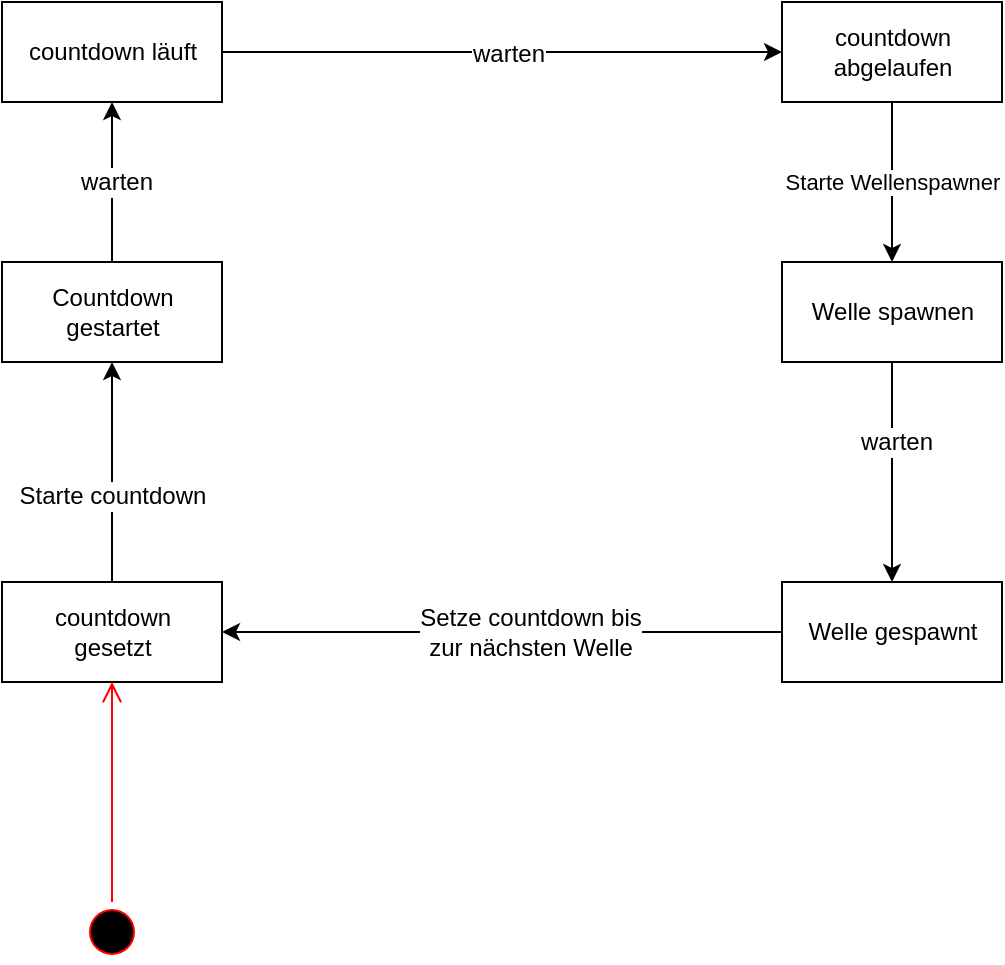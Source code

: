 <mxfile version="12.7.9" type="device"><diagram id="-EB-b1iXf2drcW6E3veq" name="Page-1"><mxGraphModel dx="946" dy="644" grid="1" gridSize="10" guides="1" tooltips="1" connect="1" arrows="1" fold="1" page="1" pageScale="1" pageWidth="850" pageHeight="1100" math="0" shadow="0"><root><mxCell id="0"/><mxCell id="1" parent="0"/><mxCell id="vy8WR2xk0NWzhAgN0jrl-4" value="" style="edgeStyle=orthogonalEdgeStyle;rounded=0;orthogonalLoop=1;jettySize=auto;html=1;" edge="1" parent="1" source="vy8WR2xk0NWzhAgN0jrl-2" target="vy8WR2xk0NWzhAgN0jrl-3"><mxGeometry relative="1" as="geometry"/></mxCell><mxCell id="vy8WR2xk0NWzhAgN0jrl-15" value="warten" style="text;html=1;align=center;verticalAlign=middle;resizable=0;points=[];labelBackgroundColor=#ffffff;" vertex="1" connectable="0" parent="vy8WR2xk0NWzhAgN0jrl-4"><mxGeometry x="0.021" y="-1" relative="1" as="geometry"><mxPoint as="offset"/></mxGeometry></mxCell><mxCell id="vy8WR2xk0NWzhAgN0jrl-2" value="countdown läuft" style="html=1;" vertex="1" parent="1"><mxGeometry x="140" y="60" width="110" height="50" as="geometry"/></mxCell><mxCell id="vy8WR2xk0NWzhAgN0jrl-6" value="Starte Wellenspawner" style="edgeStyle=orthogonalEdgeStyle;rounded=0;orthogonalLoop=1;jettySize=auto;html=1;" edge="1" parent="1" source="vy8WR2xk0NWzhAgN0jrl-3" target="vy8WR2xk0NWzhAgN0jrl-5"><mxGeometry relative="1" as="geometry"/></mxCell><mxCell id="vy8WR2xk0NWzhAgN0jrl-3" value="countdown&lt;br&gt;abgelaufen" style="html=1;" vertex="1" parent="1"><mxGeometry x="530" y="60" width="110" height="50" as="geometry"/></mxCell><mxCell id="vy8WR2xk0NWzhAgN0jrl-10" value="" style="edgeStyle=orthogonalEdgeStyle;rounded=0;orthogonalLoop=1;jettySize=auto;html=1;" edge="1" parent="1" source="vy8WR2xk0NWzhAgN0jrl-5" target="vy8WR2xk0NWzhAgN0jrl-9"><mxGeometry relative="1" as="geometry"><Array as="points"><mxPoint x="585" y="375"/></Array></mxGeometry></mxCell><mxCell id="vy8WR2xk0NWzhAgN0jrl-18" value="warten" style="text;html=1;align=center;verticalAlign=middle;resizable=0;points=[];labelBackgroundColor=#ffffff;" vertex="1" connectable="0" parent="vy8WR2xk0NWzhAgN0jrl-10"><mxGeometry x="-0.273" y="2" relative="1" as="geometry"><mxPoint as="offset"/></mxGeometry></mxCell><mxCell id="vy8WR2xk0NWzhAgN0jrl-5" value="Welle spawnen" style="html=1;" vertex="1" parent="1"><mxGeometry x="530" y="190" width="110" height="50" as="geometry"/></mxCell><mxCell id="vy8WR2xk0NWzhAgN0jrl-12" value="" style="edgeStyle=orthogonalEdgeStyle;rounded=0;orthogonalLoop=1;jettySize=auto;html=1;" edge="1" parent="1" source="vy8WR2xk0NWzhAgN0jrl-9" target="vy8WR2xk0NWzhAgN0jrl-14"><mxGeometry relative="1" as="geometry"><Array as="points"><mxPoint x="200" y="375"/><mxPoint x="200" y="375"/></Array></mxGeometry></mxCell><mxCell id="vy8WR2xk0NWzhAgN0jrl-19" value="Setze countdown bis&lt;br&gt;zur nächsten Welle" style="text;html=1;align=center;verticalAlign=middle;resizable=0;points=[];labelBackgroundColor=#ffffff;" vertex="1" connectable="0" parent="vy8WR2xk0NWzhAgN0jrl-12"><mxGeometry x="-0.125" y="-44" relative="1" as="geometry"><mxPoint x="-4" y="44" as="offset"/></mxGeometry></mxCell><mxCell id="vy8WR2xk0NWzhAgN0jrl-9" value="Welle gespawnt" style="html=1;" vertex="1" parent="1"><mxGeometry x="530" y="350" width="110" height="50" as="geometry"/></mxCell><mxCell id="vy8WR2xk0NWzhAgN0jrl-13" style="edgeStyle=orthogonalEdgeStyle;rounded=0;orthogonalLoop=1;jettySize=auto;html=1;" edge="1" parent="1" source="vy8WR2xk0NWzhAgN0jrl-11" target="vy8WR2xk0NWzhAgN0jrl-2"><mxGeometry relative="1" as="geometry"/></mxCell><mxCell id="vy8WR2xk0NWzhAgN0jrl-22" value="warten" style="text;html=1;align=center;verticalAlign=middle;resizable=0;points=[];labelBackgroundColor=#ffffff;" vertex="1" connectable="0" parent="vy8WR2xk0NWzhAgN0jrl-13"><mxGeometry y="-2" relative="1" as="geometry"><mxPoint as="offset"/></mxGeometry></mxCell><mxCell id="vy8WR2xk0NWzhAgN0jrl-11" value="Countdown&lt;br&gt;gestartet" style="html=1;" vertex="1" parent="1"><mxGeometry x="140" y="190" width="110" height="50" as="geometry"/></mxCell><mxCell id="vy8WR2xk0NWzhAgN0jrl-20" style="edgeStyle=orthogonalEdgeStyle;rounded=0;orthogonalLoop=1;jettySize=auto;html=1;" edge="1" parent="1" source="vy8WR2xk0NWzhAgN0jrl-14" target="vy8WR2xk0NWzhAgN0jrl-11"><mxGeometry relative="1" as="geometry"/></mxCell><mxCell id="vy8WR2xk0NWzhAgN0jrl-21" value="Starte countdown" style="text;html=1;align=center;verticalAlign=middle;resizable=0;points=[];labelBackgroundColor=#ffffff;" vertex="1" connectable="0" parent="vy8WR2xk0NWzhAgN0jrl-20"><mxGeometry x="-0.218" relative="1" as="geometry"><mxPoint as="offset"/></mxGeometry></mxCell><mxCell id="vy8WR2xk0NWzhAgN0jrl-14" value="countdown&lt;br&gt;gesetzt" style="html=1;" vertex="1" parent="1"><mxGeometry x="140" y="350" width="110" height="50" as="geometry"/></mxCell><mxCell id="vy8WR2xk0NWzhAgN0jrl-23" value="" style="ellipse;html=1;shape=startState;fillColor=#000000;strokeColor=#ff0000;" vertex="1" parent="1"><mxGeometry x="180" y="510" width="30" height="30" as="geometry"/></mxCell><mxCell id="vy8WR2xk0NWzhAgN0jrl-24" value="" style="edgeStyle=orthogonalEdgeStyle;html=1;verticalAlign=bottom;endArrow=open;endSize=8;strokeColor=#ff0000;" edge="1" source="vy8WR2xk0NWzhAgN0jrl-23" parent="1" target="vy8WR2xk0NWzhAgN0jrl-14"><mxGeometry relative="1" as="geometry"><mxPoint x="195" y="600" as="targetPoint"/></mxGeometry></mxCell></root></mxGraphModel></diagram></mxfile>